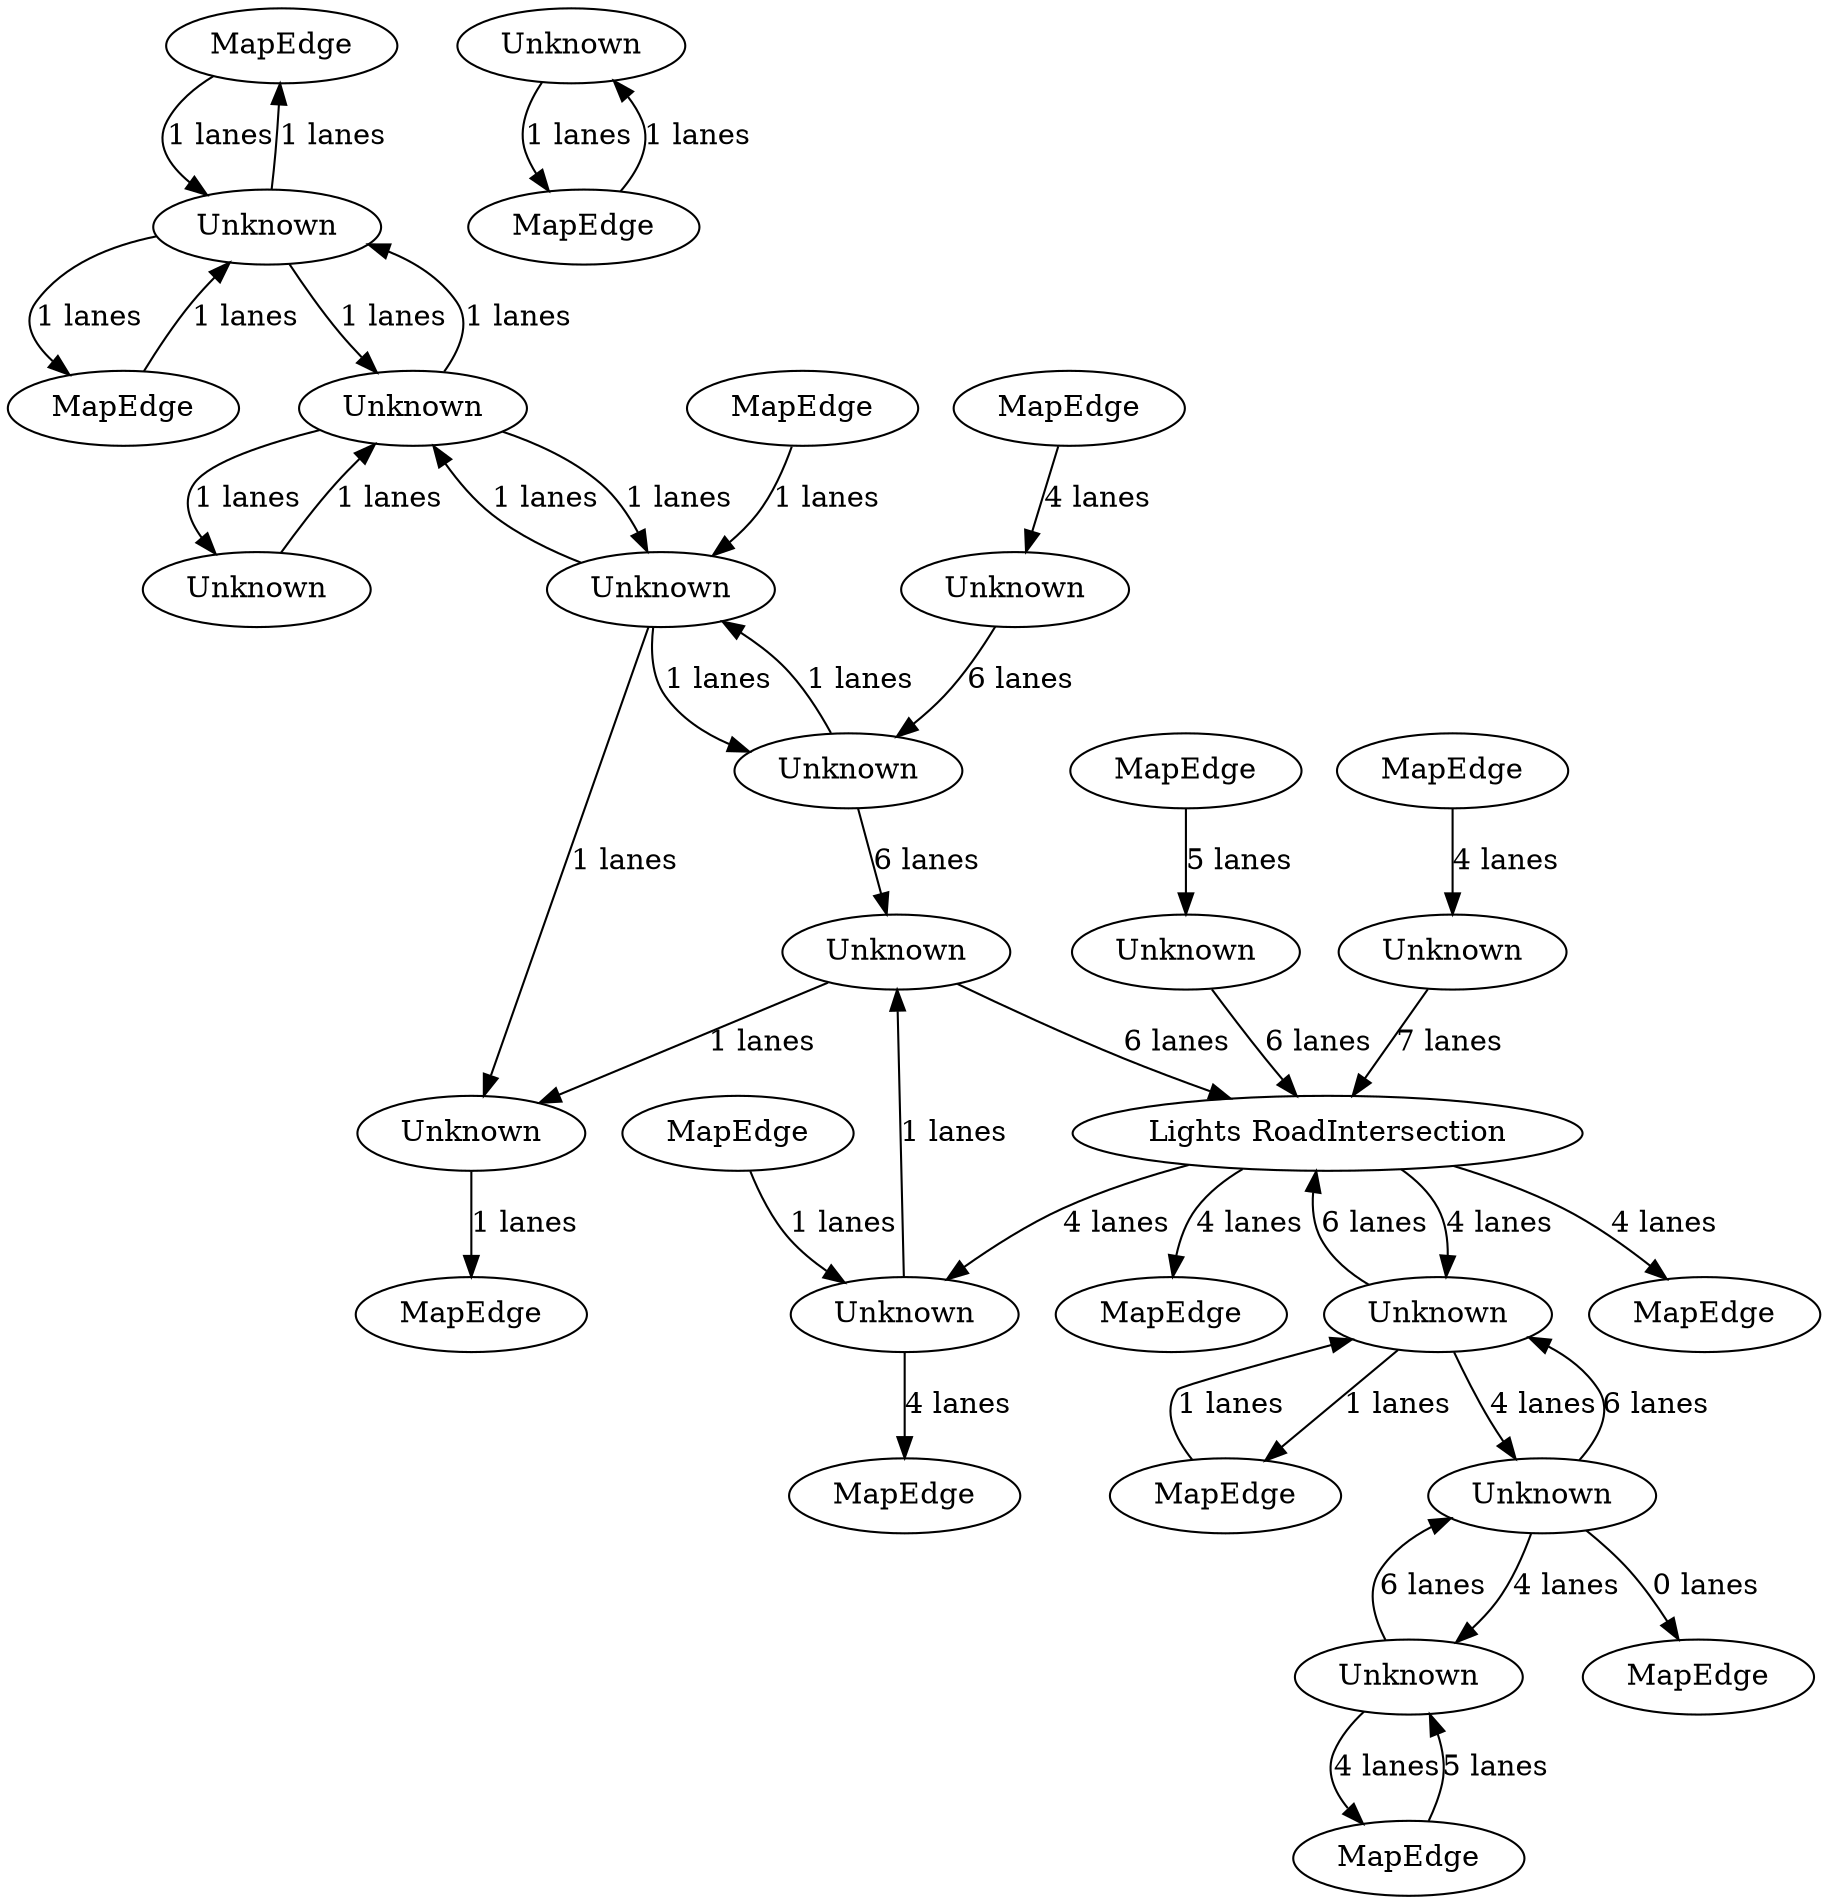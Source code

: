 digraph {
    0 [ label = "MapEdge" ]
    1 [ label = "MapEdge" ]
    2 [ label = "MapEdge" ]
    3 [ label = "MapEdge" ]
    4 [ label = "Unknown" ]
    5 [ label = "Unknown" ]
    6 [ label = "MapEdge" ]
    7 [ label = "Lights RoadIntersection" ]
    8 [ label = "MapEdge" ]
    9 [ label = "Unknown" ]
    10 [ label = "Unknown" ]
    11 [ label = "MapEdge" ]
    12 [ label = "MapEdge" ]
    13 [ label = "Unknown" ]
    14 [ label = "Unknown" ]
    15 [ label = "Unknown" ]
    16 [ label = "Unknown" ]
    17 [ label = "MapEdge" ]
    18 [ label = "MapEdge" ]
    19 [ label = "Unknown" ]
    20 [ label = "MapEdge" ]
    21 [ label = "Unknown" ]
    22 [ label = "MapEdge" ]
    23 [ label = "MapEdge" ]
    24 [ label = "Unknown" ]
    25 [ label = "Unknown" ]
    26 [ label = "Unknown" ]
    27 [ label = "Unknown" ]
    28 [ label = "Unknown" ]
    29 [ label = "MapEdge" ]
    30 [ label = "MapEdge" ]
    7 -> 30 [ label = "4 lanes" ]
    7 -> 11 [ label = "4 lanes" ]
    9 -> 7 [ label = "6 lanes" ]
    2 -> 10 [ label = "4 lanes" ]
    10 -> 7 [ label = "7 lanes" ]
    5 -> 7 [ label = "6 lanes" ]
    15 -> 19 [ label = "6 lanes" ]
    19 -> 5 [ label = "6 lanes" ]
    13 -> 12 [ label = "4 lanes" ]
    12 -> 13 [ label = "5 lanes" ]
    7 -> 26 [ label = "4 lanes" ]
    26 -> 7 [ label = "6 lanes" ]
    14 -> 13 [ label = "4 lanes" ]
    13 -> 14 [ label = "6 lanes" ]
    26 -> 14 [ label = "4 lanes" ]
    14 -> 26 [ label = "6 lanes" ]
    4 -> 3 [ label = "4 lanes" ]
    7 -> 4 [ label = "4 lanes" ]
    6 -> 15 [ label = "4 lanes" ]
    21 -> 16 [ label = "1 lanes" ]
    16 -> 17 [ label = "1 lanes" ]
    1 -> 21 [ label = "1 lanes" ]
    4 -> 5 [ label = "1 lanes" ]
    5 -> 16 [ label = "1 lanes" ]
    19 -> 21 [ label = "1 lanes" ]
    21 -> 19 [ label = "1 lanes" ]
    21 -> 24 [ label = "1 lanes" ]
    24 -> 21 [ label = "1 lanes" ]
    24 -> 27 [ label = "1 lanes" ]
    27 -> 24 [ label = "1 lanes" ]
    27 -> 20 [ label = "1 lanes" ]
    20 -> 27 [ label = "1 lanes" ]
    14 -> 22 [ label = "0 lanes" ]
    23 -> 26 [ label = "1 lanes" ]
    26 -> 23 [ label = "1 lanes" ]
    25 -> 24 [ label = "1 lanes" ]
    24 -> 25 [ label = "1 lanes" ]
    0 -> 27 [ label = "1 lanes" ]
    27 -> 0 [ label = "1 lanes" ]
    18 -> 4 [ label = "1 lanes" ]
    29 -> 28 [ label = "1 lanes" ]
    28 -> 29 [ label = "1 lanes" ]
    8 -> 9 [ label = "5 lanes" ]
}
